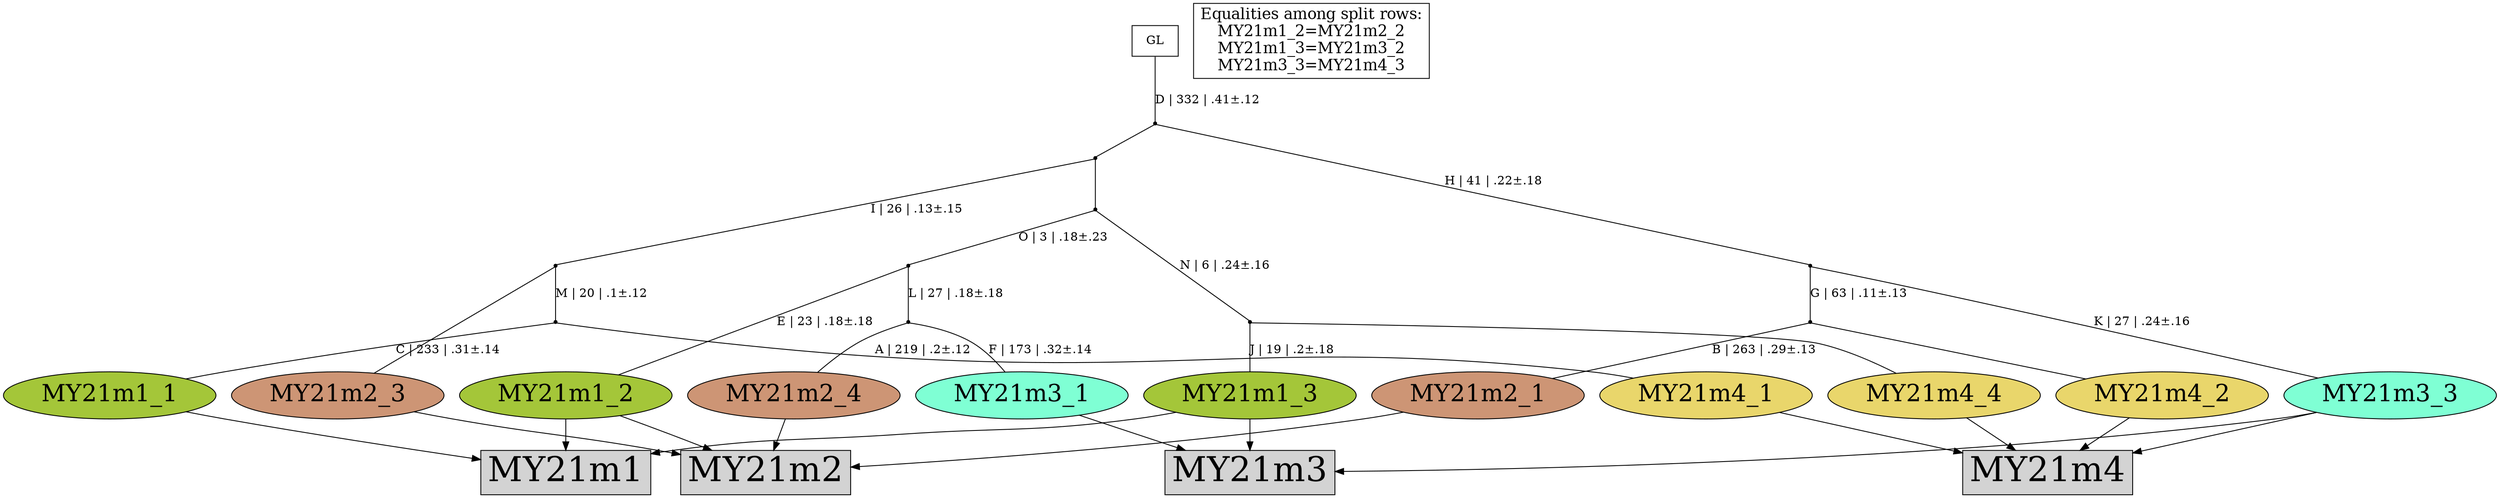 digraph {
rowMY21m1[label="MY21m1",shape=box,style=filled,fontsize=40];
rowMY21m2[label="MY21m2",shape=box,style=filled,fontsize=40];
rowMY21m3[label="MY21m3",shape=box,style=filled,fontsize=40];
rowMY21m4[label="MY21m4",shape=box,style=filled,fontsize=40];
MY21m1_1[label="MY21m1_1",shape=oval,style=filled,fontsize=28,fillcolor="#a4c639"];
MY21m1_2[label="MY21m1_2",shape=oval,style=filled,fontsize=28,fillcolor="#a4c639"];
MY21m1_3[label="MY21m1_3",shape=oval,style=filled,fontsize=28,fillcolor="#a4c639"];
MY21m2_1[label="MY21m2_1",shape=oval,style=filled,fontsize=28,fillcolor="#cd9575"];
MY21m2_3[label="MY21m2_3",shape=oval,style=filled,fontsize=28,fillcolor="#cd9575"];
MY21m2_4[label="MY21m2_4",shape=oval,style=filled,fontsize=28,fillcolor="#cd9575"];
MY21m3_1[label="MY21m3_1",shape=oval,style=filled,fontsize=28,fillcolor="#7fffd4"];
MY21m3_3[label="MY21m3_3",shape=oval,style=filled,fontsize=28,fillcolor="#7fffd4"];
MY21m4_1[label="MY21m4_1",shape=oval,style=filled,fontsize=28,fillcolor="#e9d66b"];
MY21m4_2[label="MY21m4_2",shape=oval,style=filled,fontsize=28,fillcolor="#e9d66b"];
MY21m4_4[label="MY21m4_4",shape=oval,style=filled,fontsize=28,fillcolor="#e9d66b"];
MY21m1_1 -> rowMY21m1[arrowhead="normal"];
MY21m1_2 -> rowMY21m1[arrowhead="normal"];
MY21m1_3 -> rowMY21m1[arrowhead="normal"];
MY21m2_1 -> rowMY21m2[arrowhead="normal"];
MY21m1_2 -> rowMY21m2[arrowhead="normal"];
MY21m2_3 -> rowMY21m2[arrowhead="normal"];
MY21m2_4 -> rowMY21m2[arrowhead="normal"];
MY21m3_1 -> rowMY21m3[arrowhead="normal"];
MY21m1_3 -> rowMY21m3[arrowhead="normal"];
MY21m3_3 -> rowMY21m3[arrowhead="normal"];
MY21m4_1 -> rowMY21m4[arrowhead="normal"];
MY21m4_2 -> rowMY21m4[arrowhead="normal"];
MY21m3_3 -> rowMY21m4[arrowhead="normal"];
MY21m4_4 -> rowMY21m4[arrowhead="normal"];
{rank = same;MY21m1_1;MY21m1_2;MY21m1_3;MY21m2_1;MY21m2_3;MY21m2_4;MY21m3_1;MY21m3_3;MY21m4_1;MY21m4_2;MY21m4_4;}
legend[label="Equalities among split rows:
MY21m1_2=MY21m2_2
MY21m1_3=MY21m3_2
MY21m3_3=MY21m4_3
",shape=box,fontsize=18];
Int1[shape=point,style=filled,fillcolor=black,label=""];
Int1 -> MY21m2_4[arrowhead=none, label=""];
Int1 -> MY21m3_1[arrowhead=none, label="F | 173 | .32±.14"];
Int2[shape=point,style=filled,fillcolor=black,label=""];
Int2 -> MY21m2_1[arrowhead=none, label="B | 263 | .29±.13"];
Int2 -> MY21m4_2[arrowhead=none, label=""];
Int3[shape=point,style=filled,fillcolor=black,label=""];
Int3 -> MY21m1_1[arrowhead=none, label="C | 233 | .31±.14"];
Int3 -> MY21m4_1[arrowhead=none, label="A | 219 | .2±.12"];
Int4[shape=point,style=filled,fillcolor=black,label=""];
Int4 -> MY21m3_3[arrowhead=none, label="K | 27 | .24±.16"];
Int4 -> Int2[arrowhead=none, label="G | 63 | .11±.13"];
Int5[shape=point,style=filled,fillcolor=black,label=""];
Int5 -> MY21m2_3[arrowhead=none, label=""];
Int5 -> Int3[arrowhead=none, label="M | 20 | .1±.12"];
Int6[shape=point,style=filled,fillcolor=black,label=""];
Int6 -> MY21m1_3[arrowhead=none, label="J | 19 | .2±.18"];
Int6 -> MY21m4_4[arrowhead=none, label=""];
Int7[shape=point,style=filled,fillcolor=black,label=""];
Int7 -> MY21m1_2[arrowhead=none, label="E | 23 | .18±.18"];
Int7 -> Int1[arrowhead=none, label="L | 27 | .18±.18"];
Int8[shape=point,style=filled,fillcolor=black,label=""];
Int8 -> Int6[arrowhead=none, label="N | 6 | .24±.16"];
Int8 -> Int7[arrowhead=none, label="O | 3 | .18±.23"];
Int9[shape=point,style=filled,fillcolor=black,label=""];
Int9 -> Int5[arrowhead=none, label="I | 26 | .13±.15"];
Int9 -> Int8[arrowhead=none, label=""];
Int10[shape=point,style=filled,fillcolor=black,label=""];
Int10 -> Int4[arrowhead=none, label="H | 41 | .22±.18"];
Int10 -> Int9[arrowhead=none, label=""];
GL[label="GL",shape=box,style=filled,fillcolor=white];
GL -> Int10[arrowhead=none, label="D | 332 | .41±.12"];
}